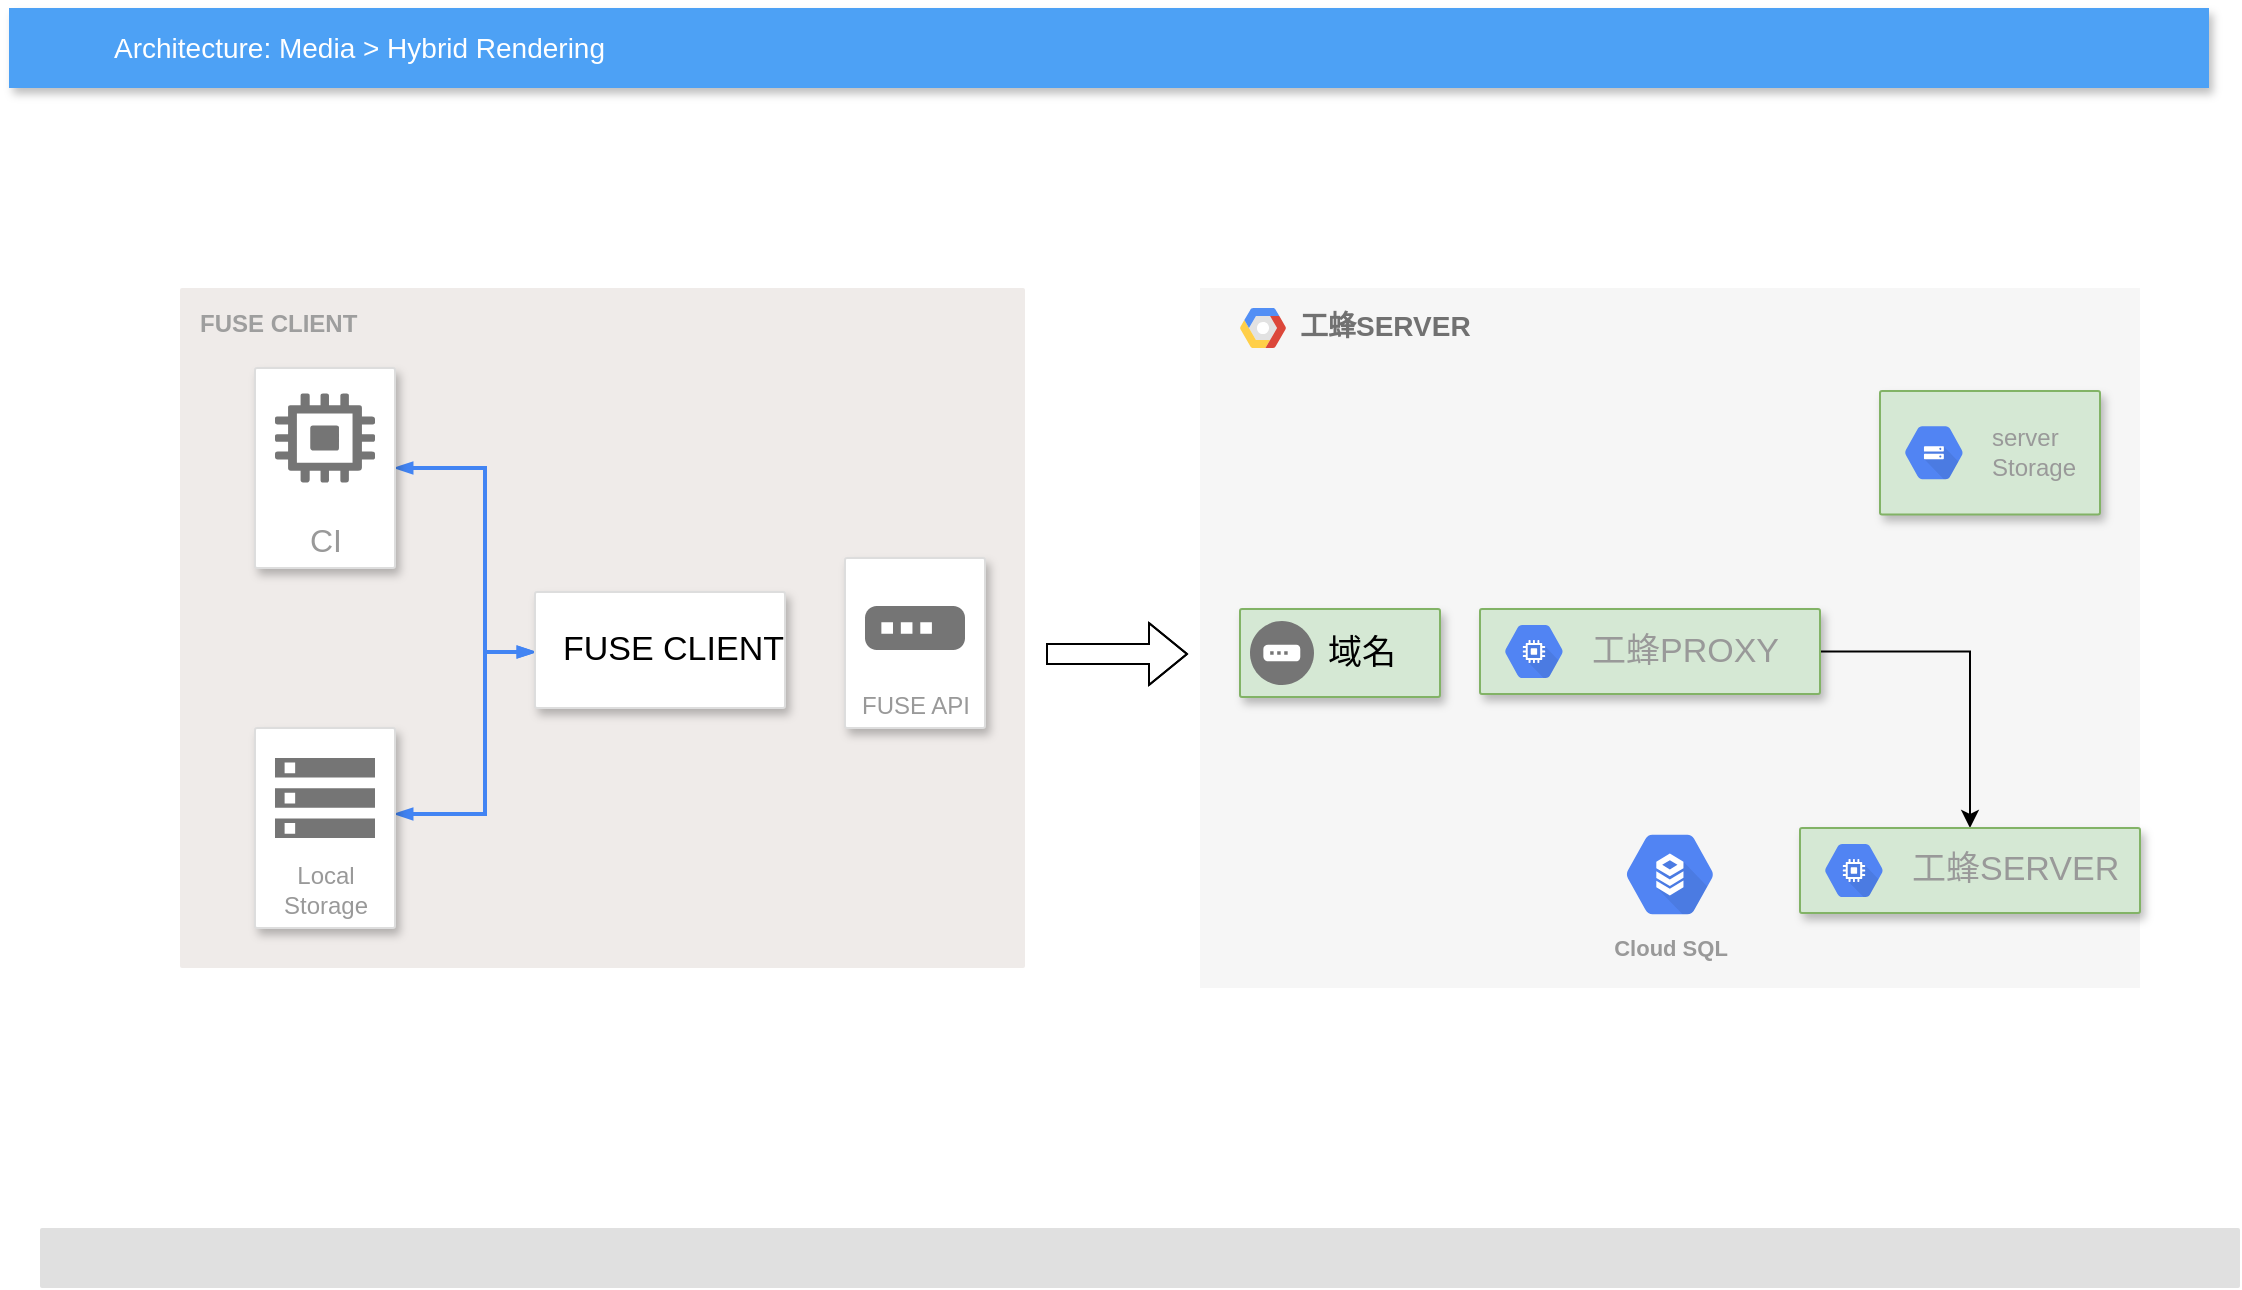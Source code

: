 <mxfile version="14.8.3" type="github">
  <diagram id="f106602c-feb2-e66a-4537-3a34d633f6aa" name="Page-1">
    <mxGraphModel dx="1422" dy="794" grid="1" gridSize="10" guides="1" tooltips="1" connect="1" arrows="1" fold="1" page="1" pageScale="1" pageWidth="1169" pageHeight="827" background="none" math="0" shadow="0">
      <root>
        <mxCell id="0" />
        <mxCell id="1" parent="0" />
        <mxCell id="14" value="&lt;b&gt;工蜂SERVER&lt;/b&gt;" style="fillColor=#F6F6F6;strokeColor=none;shadow=0;gradientColor=none;fontSize=14;align=left;spacing=10;fontColor=#717171;9E9E9E;verticalAlign=top;spacingTop=-4;fontStyle=0;spacingLeft=40;html=1;" parent="1" vertex="1">
          <mxGeometry x="630" y="180" width="470" height="350" as="geometry" />
        </mxCell>
        <mxCell id="15" value="" style="shape=mxgraph.gcp2.google_cloud_platform;fillColor=#F6F6F6;strokeColor=none;shadow=0;gradientColor=none;" parent="14" vertex="1">
          <mxGeometry width="23" height="20" relative="1" as="geometry">
            <mxPoint x="20" y="10" as="offset" />
          </mxGeometry>
        </mxCell>
        <mxCell id="YzS24vDYuK0bhDbNlh35-437" value="Cloud SQL" style="html=1;fillColor=#5184F3;strokeColor=none;verticalAlign=top;labelPosition=center;verticalLabelPosition=bottom;align=center;spacingTop=-6;fontSize=11;fontStyle=1;fontColor=#999999;shape=mxgraph.gcp2.hexIcon;prIcon=cloud_sql" vertex="1" parent="14">
          <mxGeometry x="202" y="264" width="66" height="58.5" as="geometry" />
        </mxCell>
        <mxCell id="406" value="" style="strokeColor=#82b366;fillColor=#d5e8d4;shadow=1;strokeWidth=1;rounded=1;absoluteArcSize=1;arcSize=2;fontSize=17;align=right;html=1;" parent="14" vertex="1">
          <mxGeometry x="340" y="51.471" width="110" height="61.765" as="geometry" />
        </mxCell>
        <mxCell id="407" value="server&lt;br&gt;Storage" style="dashed=0;connectable=0;html=1;fillColor=#5184F3;strokeColor=none;shape=mxgraph.gcp2.hexIcon;prIcon=cloud_storage;part=1;labelPosition=right;verticalLabelPosition=middle;align=left;verticalAlign=middle;spacingLeft=5;fontColor=#999999;fontSize=12;" parent="406" vertex="1">
          <mxGeometry y="0.5" width="44" height="39" relative="1" as="geometry">
            <mxPoint x="5" y="-19.5" as="offset" />
          </mxGeometry>
        </mxCell>
        <mxCell id="2" value="Architecture: Media &amp;gt; Hybrid Rendering" style="fillColor=#4DA1F5;strokeColor=none;shadow=1;gradientColor=none;fontSize=14;align=left;spacingLeft=50;fontColor=#ffffff;html=1;" parent="1" vertex="1">
          <mxGeometry x="34.5" y="40" width="1100" height="40" as="geometry" />
        </mxCell>
        <mxCell id="16" value="" style="rounded=1;absoluteArcSize=1;arcSize=2;html=1;strokeColor=none;gradientColor=none;shadow=0;dashed=0;strokeColor=none;fontSize=12;fontColor=#9E9E9E;align=left;verticalAlign=top;spacing=10;spacingTop=-4;fillColor=#E0E0E0;" parent="1" vertex="1">
          <mxGeometry x="50" y="650" width="1100" height="30" as="geometry" />
        </mxCell>
        <mxCell id="YzS24vDYuK0bhDbNlh35-458" value="" style="edgeStyle=orthogonalEdgeStyle;shape=flexArrow;rounded=0;orthogonalLoop=1;jettySize=auto;html=1;" edge="1" parent="1">
          <mxGeometry relative="1" as="geometry">
            <mxPoint x="553" y="363" as="sourcePoint" />
            <mxPoint x="624" y="363" as="targetPoint" />
            <Array as="points">
              <mxPoint x="583" y="363" />
              <mxPoint x="583" y="363" />
            </Array>
          </mxGeometry>
        </mxCell>
        <mxCell id="391" value="&lt;b&gt;FUSE CLIENT&lt;/b&gt;" style="rounded=1;absoluteArcSize=1;arcSize=2;html=1;strokeColor=none;gradientColor=none;shadow=0;dashed=0;strokeColor=none;fontSize=12;fontColor=#9E9E9E;align=left;verticalAlign=top;spacing=10;spacingTop=-4;fillColor=#EFEBE9;whiteSpace=wrap;" parent="1" vertex="1">
          <mxGeometry x="120" y="180" width="422.5" height="340" as="geometry" />
        </mxCell>
        <mxCell id="408" style="edgeStyle=orthogonalEdgeStyle;rounded=0;elbow=vertical;html=1;startArrow=blockThin;startFill=1;endArrow=blockThin;endFill=1;jettySize=auto;orthogonalLoop=1;strokeWidth=2;fontSize=10;fontColor=#999999;dashed=0;strokeColor=#4284F3;labelBackgroundColor=none;endSize=4;startSize=4;" parent="1" source="392" target="396" edge="1">
          <mxGeometry relative="1" as="geometry">
            <Array as="points">
              <mxPoint x="272.5" y="270" />
              <mxPoint x="272.5" y="362" />
            </Array>
          </mxGeometry>
        </mxCell>
        <mxCell id="392" value="&lt;font style=&quot;font-size: 16px&quot;&gt;CI&lt;/font&gt;" style="strokeColor=#dddddd;fillColor=#ffffff;shadow=1;strokeWidth=1;rounded=1;absoluteArcSize=1;arcSize=2;labelPosition=center;verticalLabelPosition=middle;align=center;verticalAlign=bottom;spacingLeft=0;fontColor=#999999;fontSize=12;whiteSpace=wrap;spacingBottom=2;html=1;" parent="1" vertex="1">
          <mxGeometry x="157.5" y="220" width="70" height="100" as="geometry" />
        </mxCell>
        <mxCell id="393" value="" style="dashed=0;html=1;fillColor=#757575;strokeColor=none;shape=mxgraph.gcp2.compute_engine_icon;part=1;" parent="392" vertex="1">
          <mxGeometry x="0.5" width="50" height="44.5" relative="1" as="geometry">
            <mxPoint x="-25" y="12.75" as="offset" />
          </mxGeometry>
        </mxCell>
        <mxCell id="409" style="edgeStyle=orthogonalEdgeStyle;rounded=0;elbow=vertical;html=1;startArrow=blockThin;startFill=1;endArrow=blockThin;endFill=1;jettySize=auto;orthogonalLoop=1;strokeWidth=2;fontSize=10;fontColor=#999999;dashed=0;strokeColor=#4284F3;labelBackgroundColor=none;endSize=4;startSize=4;" parent="1" source="394" target="396" edge="1">
          <mxGeometry relative="1" as="geometry">
            <Array as="points">
              <mxPoint x="272.5" y="443" />
              <mxPoint x="272.5" y="362" />
            </Array>
          </mxGeometry>
        </mxCell>
        <mxCell id="394" value="Local&lt;br&gt;Storage" style="strokeColor=#dddddd;fillColor=#ffffff;shadow=1;strokeWidth=1;rounded=1;absoluteArcSize=1;arcSize=2;labelPosition=center;verticalLabelPosition=middle;align=center;verticalAlign=bottom;spacingLeft=0;fontColor=#999999;fontSize=12;whiteSpace=wrap;spacingBottom=2;html=1;" parent="1" vertex="1">
          <mxGeometry x="157.5" y="400" width="70" height="100" as="geometry" />
        </mxCell>
        <mxCell id="395" value="" style="dashed=0;html=1;fillColor=#757575;strokeColor=none;shape=mxgraph.gcp2.storage;part=1;" parent="394" vertex="1">
          <mxGeometry x="0.5" width="50" height="40" relative="1" as="geometry">
            <mxPoint x="-25" y="15" as="offset" />
          </mxGeometry>
        </mxCell>
        <mxCell id="396" value="FUSE CLIENT" style="strokeColor=#dddddd;fillColor=#ffffff;shadow=1;strokeWidth=1;rounded=1;absoluteArcSize=1;arcSize=2;fontSize=17;fontColor=#000000;align=right;html=1;" parent="1" vertex="1">
          <mxGeometry x="297.5" y="332" width="125" height="58" as="geometry" />
        </mxCell>
        <mxCell id="398" value="FUSE API" style="strokeColor=#dddddd;fillColor=#ffffff;shadow=1;strokeWidth=1;rounded=1;absoluteArcSize=1;arcSize=2;labelPosition=center;verticalLabelPosition=middle;align=center;verticalAlign=bottom;spacingLeft=0;fontColor=#999999;fontSize=12;whiteSpace=wrap;spacingBottom=2;html=1;" parent="1" vertex="1">
          <mxGeometry x="452.5" y="315" width="70" height="85" as="geometry" />
        </mxCell>
        <mxCell id="399" value="" style="dashed=0;html=1;fillColor=#757575;strokeColor=none;shape=mxgraph.gcp2.gateway_icon;part=1;" parent="398" vertex="1">
          <mxGeometry x="0.5" width="50" height="22" relative="1" as="geometry">
            <mxPoint x="-25" y="24" as="offset" />
          </mxGeometry>
        </mxCell>
        <mxCell id="400" value="" style="strokeColor=#82b366;fillColor=#d5e8d4;shadow=1;strokeWidth=1;rounded=1;absoluteArcSize=1;arcSize=2;fontSize=17;align=right;html=1;" parent="1" vertex="1">
          <mxGeometry x="650" y="340.5" width="100" height="44" as="geometry" />
        </mxCell>
        <mxCell id="401" value="&lt;font style=&quot;font-size: 17px&quot;&gt;域名&lt;/font&gt;" style="dashed=0;html=1;fillColor=#757575;strokeColor=none;shape=mxgraph.gcp2.gateway;part=1;labelPosition=right;verticalLabelPosition=middle;align=left;verticalAlign=middle;spacingLeft=5;fontColor=#000000;fontSize=12;" parent="400" vertex="1">
          <mxGeometry y="0.5" width="32" height="32" relative="1" as="geometry">
            <mxPoint x="5" y="-16" as="offset" />
          </mxGeometry>
        </mxCell>
        <mxCell id="YzS24vDYuK0bhDbNlh35-441" style="edgeStyle=orthogonalEdgeStyle;rounded=0;orthogonalLoop=1;jettySize=auto;html=1;exitX=1;exitY=0.5;exitDx=0;exitDy=0;entryX=0.5;entryY=0;entryDx=0;entryDy=0;" edge="1" parent="1" source="YzS24vDYuK0bhDbNlh35-430" target="YzS24vDYuK0bhDbNlh35-433">
          <mxGeometry relative="1" as="geometry" />
        </mxCell>
        <mxCell id="YzS24vDYuK0bhDbNlh35-430" value="" style="strokeColor=#82b366;fillColor=#d5e8d4;shadow=1;strokeWidth=1;rounded=1;absoluteArcSize=1;arcSize=2;fontSize=17;align=right;html=1;" vertex="1" parent="1">
          <mxGeometry x="770" y="340.5" width="170" height="42.5" as="geometry" />
        </mxCell>
        <mxCell id="YzS24vDYuK0bhDbNlh35-431" value="&lt;font style=&quot;font-size: 17px&quot;&gt;工蜂PROXY&lt;/font&gt;" style="dashed=0;connectable=0;html=1;fillColor=#5184F3;strokeColor=none;shape=mxgraph.gcp2.hexIcon;prIcon=compute_engine;part=1;labelPosition=right;verticalLabelPosition=middle;align=left;verticalAlign=middle;spacingLeft=5;fontColor=#999999;fontSize=12;" vertex="1" parent="YzS24vDYuK0bhDbNlh35-430">
          <mxGeometry y="0.5" width="44" height="39" relative="1" as="geometry">
            <mxPoint x="5" y="-19.5" as="offset" />
          </mxGeometry>
        </mxCell>
        <mxCell id="YzS24vDYuK0bhDbNlh35-433" value="" style="strokeColor=#82b366;fillColor=#d5e8d4;shadow=1;strokeWidth=1;rounded=1;absoluteArcSize=1;arcSize=2;fontSize=17;align=right;html=1;" vertex="1" parent="1">
          <mxGeometry x="930" y="450" width="170" height="42.5" as="geometry" />
        </mxCell>
        <mxCell id="YzS24vDYuK0bhDbNlh35-434" value="&lt;font style=&quot;font-size: 17px&quot;&gt;工蜂SERVER&lt;/font&gt;" style="dashed=0;connectable=0;html=1;fillColor=#5184F3;strokeColor=none;shape=mxgraph.gcp2.hexIcon;prIcon=compute_engine;part=1;labelPosition=right;verticalLabelPosition=middle;align=left;verticalAlign=middle;spacingLeft=5;fontColor=#999999;fontSize=12;" vertex="1" parent="YzS24vDYuK0bhDbNlh35-433">
          <mxGeometry y="0.5" width="44" height="39" relative="1" as="geometry">
            <mxPoint x="5" y="-19.5" as="offset" />
          </mxGeometry>
        </mxCell>
      </root>
    </mxGraphModel>
  </diagram>
</mxfile>
